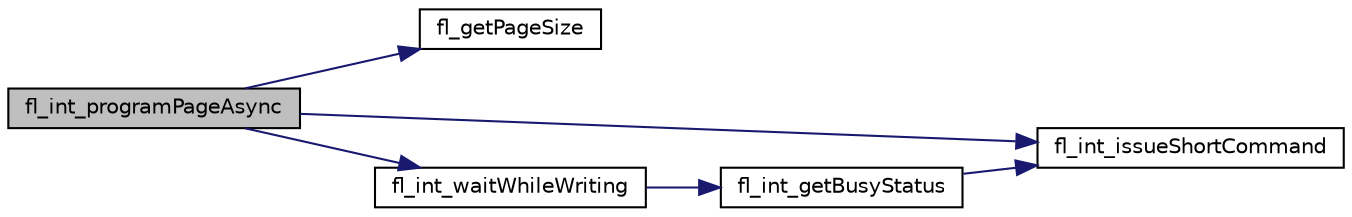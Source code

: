 digraph "fl_int_programPageAsync"
{
 // INTERACTIVE_SVG=YES
  edge [fontname="Helvetica",fontsize="10",labelfontname="Helvetica",labelfontsize="10"];
  node [fontname="Helvetica",fontsize="10",shape=record];
  rankdir="LR";
  Node1 [label="fl_int_programPageAsync",height=0.2,width=0.4,color="black", fillcolor="grey75", style="filled" fontcolor="black"];
  Node1 -> Node2 [color="midnightblue",fontsize="10",style="solid",fontname="Helvetica"];
  Node2 [label="fl_getPageSize",height=0.2,width=0.4,color="black", fillcolor="white", style="filled",URL="$flashlib_8c.html#a16979f134ba813049ace4eaf4469de15"];
  Node1 -> Node3 [color="midnightblue",fontsize="10",style="solid",fontname="Helvetica"];
  Node3 [label="fl_int_issueShortCommand",height=0.2,width=0.4,color="black", fillcolor="white", style="filled",URL="$device__access_8xc.html#a337b2d2786247180a460fd0bab3f68b5"];
  Node1 -> Node4 [color="midnightblue",fontsize="10",style="solid",fontname="Helvetica"];
  Node4 [label="fl_int_waitWhileWriting",height=0.2,width=0.4,color="black", fillcolor="white", style="filled",URL="$device__access_8xc.html#af78bd1c2b5563e59057f372f76627004"];
  Node4 -> Node5 [color="midnightblue",fontsize="10",style="solid",fontname="Helvetica"];
  Node5 [label="fl_int_getBusyStatus",height=0.2,width=0.4,color="black", fillcolor="white", style="filled",URL="$device__access_8xc.html#a99136a21e084ae190aa7e560352a26e3"];
  Node5 -> Node3 [color="midnightblue",fontsize="10",style="solid",fontname="Helvetica"];
}
